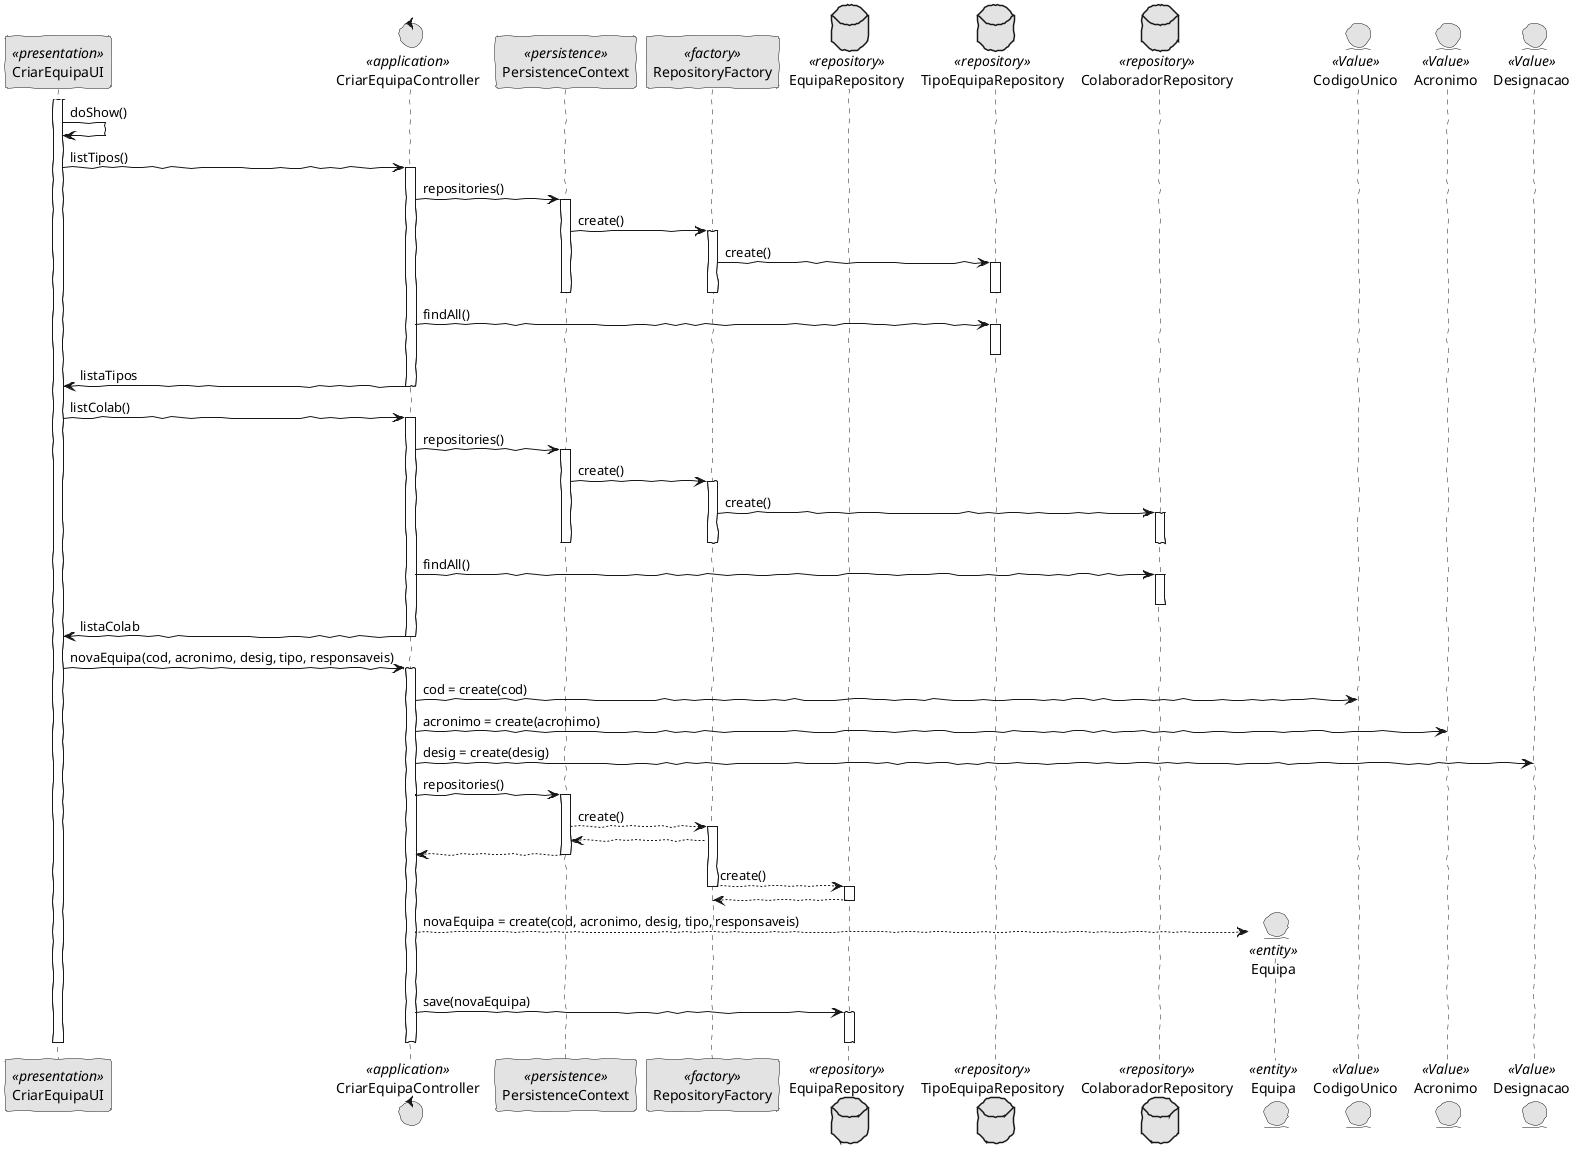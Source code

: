 @startuml
'http://plantuml.com/skinparam.html
skinparam handwritten true
skinparam monochrome true
skinparam packageStyle rect
skinparam defaultFontName FG Virgil
skinparam shadowing false

participant CriarEquipaUI as UI <<presentation>>
control CriarEquipaController as CTRL <<application>>
participant PersistenceContext as Persistence <<persistence>>
participant RepositoryFactory as Factory <<factory>>
database EquipaRepository as ERepository <<repository>>
database TipoEquipaRepository as TERepository <<repository>>
database ColaboradorRepository as CRepository <<repository>>
entity Equipa as EQ <<entity>>
entity CodigoUnico as COD <<Value>>
entity Acronimo as AC <<Value>>
entity Designacao as DES <<Value>>

activate UI

UI -> UI : doShow()

UI -> CTRL: listTipos()
    activate CTRL
      CTRL -> Persistence: repositories()
    activate Persistence
      Persistence -> Factory: create()
    activate Factory
      Factory -> TERepository: create()
    activate TERepository
    deactivate Factory
    deactivate Persistence
        deactivate TERepository
      CTRL -> TERepository: findAll()
      activate TERepository
      deactivate TERepository
      CTRL -> UI: listaTipos
    deactivate CTRL

UI -> CTRL: listColab()
    activate CTRL
      CTRL -> Persistence: repositories()
    activate Persistence
      Persistence -> Factory: create()
    activate Factory
      Factory -> CRepository: create()
    activate CRepository
    deactivate Factory
    deactivate Persistence
     deactivate CRepository
      CTRL -> CRepository: findAll()
      activate CRepository
   deactivate CRepository
      CTRL -> UI: listaColab
    deactivate CTRL
    
UI -> CTRL : novaEquipa(cod, acronimo, desig, tipo, responsaveis)
activate CTRL

CTRL->COD :cod = create(cod)
CTRL->AC :acronimo = create(acronimo)
CTRL->DES:desig = create(desig)
		
CTRL -> Persistence: repositories()
        activate Persistence
            Persistence --> Factory: create()
            activate Factory
                Factory --> Persistence:
            
            Persistence --> CTRL:
        deactivate Persistence

            Factory --> ERepository : create()
            deactivate Factory
            
        activate ERepository
            ERepository --> Factory : 
        deactivate ERepository
        
CTRL --> EQ ** : novaEquipa = create(cod, acronimo, desig, tipo, responsaveis)

        CTRL -> ERepository: save(novaEquipa)
        activate ERepository
        deactivate ERepository
        
deactivate CTRL
deactivate UI
@enduml
